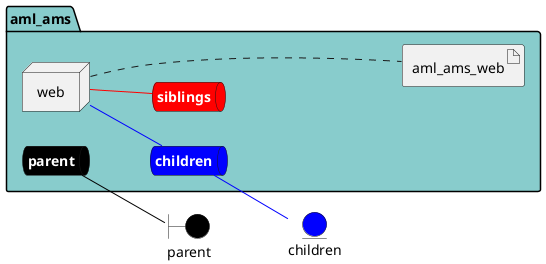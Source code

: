 @startuml

left to right direction


boundary parent #black


entity children #blue




package "aml_ams" #88cccc {
    queue parentnet #black [
            <b><color:white>parent</color></b>
    ]
    
    parentnet -[#black]- parent
    
    queue childrennet #blue [
            <b><color:white>children</color></b>
    ]
    
    childrennet -[#blue]- children
    
    queue siblingsnet #red [
            <b><color:white>siblings</color></b>
    ]
    

node "web" as webService


        artifact "aml_ams_web" as aml_ams_webimage
    
}

webService -[#blue]- childrennet

webService -[#red]- siblingsnet
webService .... aml_ams_webimage


@enduml
